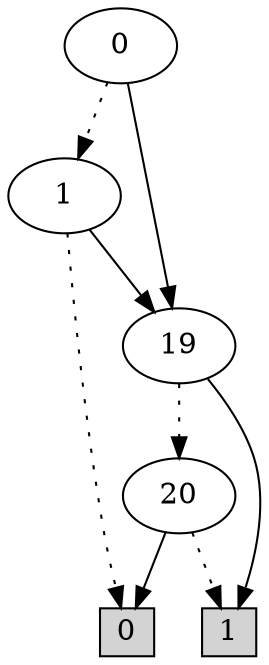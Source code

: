 digraph G {
0 [shape=box, label="0", style=filled, shape=box, height=0.3, width=0.3];
1 [shape=box, label="1", style=filled, shape=box, height=0.3, width=0.3];
33714 [label="0"];
33714 -> 33713 [style=dotted];
33714 -> 20306 [style=filled];
33713 [label="1"];
33713 -> 0 [style=dotted];
33713 -> 20306 [style=filled];
20306 [label="19"];
20306 -> 43 [style=dotted];
20306 -> 1 [style=filled];
43 [label="20"];
43 -> 1 [style=dotted];
43 -> 0 [style=filled];
}
